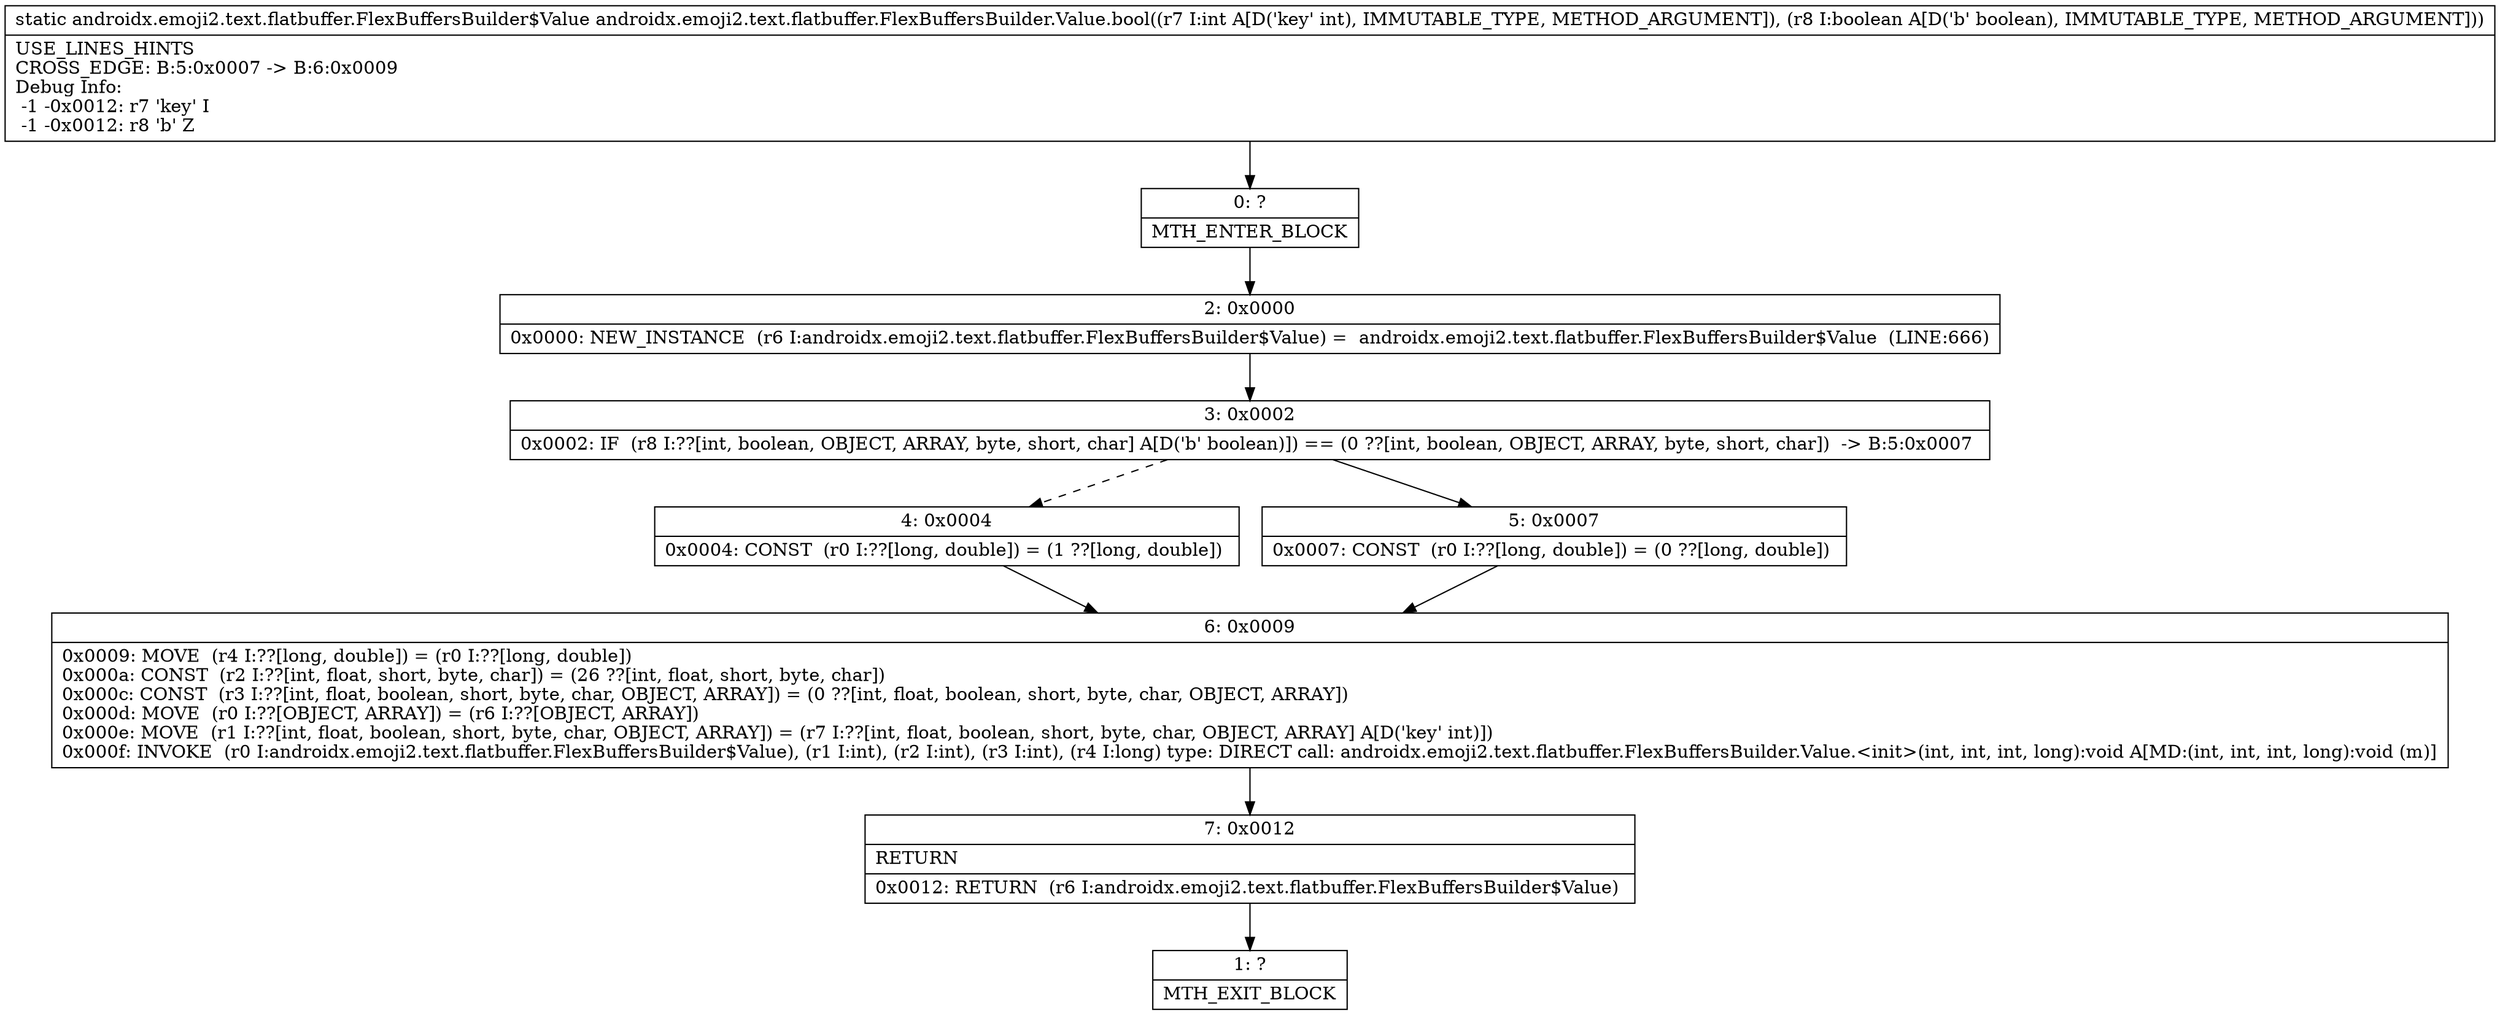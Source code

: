 digraph "CFG forandroidx.emoji2.text.flatbuffer.FlexBuffersBuilder.Value.bool(IZ)Landroidx\/emoji2\/text\/flatbuffer\/FlexBuffersBuilder$Value;" {
Node_0 [shape=record,label="{0\:\ ?|MTH_ENTER_BLOCK\l}"];
Node_2 [shape=record,label="{2\:\ 0x0000|0x0000: NEW_INSTANCE  (r6 I:androidx.emoji2.text.flatbuffer.FlexBuffersBuilder$Value) =  androidx.emoji2.text.flatbuffer.FlexBuffersBuilder$Value  (LINE:666)\l}"];
Node_3 [shape=record,label="{3\:\ 0x0002|0x0002: IF  (r8 I:??[int, boolean, OBJECT, ARRAY, byte, short, char] A[D('b' boolean)]) == (0 ??[int, boolean, OBJECT, ARRAY, byte, short, char])  \-\> B:5:0x0007 \l}"];
Node_4 [shape=record,label="{4\:\ 0x0004|0x0004: CONST  (r0 I:??[long, double]) = (1 ??[long, double]) \l}"];
Node_6 [shape=record,label="{6\:\ 0x0009|0x0009: MOVE  (r4 I:??[long, double]) = (r0 I:??[long, double]) \l0x000a: CONST  (r2 I:??[int, float, short, byte, char]) = (26 ??[int, float, short, byte, char]) \l0x000c: CONST  (r3 I:??[int, float, boolean, short, byte, char, OBJECT, ARRAY]) = (0 ??[int, float, boolean, short, byte, char, OBJECT, ARRAY]) \l0x000d: MOVE  (r0 I:??[OBJECT, ARRAY]) = (r6 I:??[OBJECT, ARRAY]) \l0x000e: MOVE  (r1 I:??[int, float, boolean, short, byte, char, OBJECT, ARRAY]) = (r7 I:??[int, float, boolean, short, byte, char, OBJECT, ARRAY] A[D('key' int)]) \l0x000f: INVOKE  (r0 I:androidx.emoji2.text.flatbuffer.FlexBuffersBuilder$Value), (r1 I:int), (r2 I:int), (r3 I:int), (r4 I:long) type: DIRECT call: androidx.emoji2.text.flatbuffer.FlexBuffersBuilder.Value.\<init\>(int, int, int, long):void A[MD:(int, int, int, long):void (m)]\l}"];
Node_7 [shape=record,label="{7\:\ 0x0012|RETURN\l|0x0012: RETURN  (r6 I:androidx.emoji2.text.flatbuffer.FlexBuffersBuilder$Value) \l}"];
Node_1 [shape=record,label="{1\:\ ?|MTH_EXIT_BLOCK\l}"];
Node_5 [shape=record,label="{5\:\ 0x0007|0x0007: CONST  (r0 I:??[long, double]) = (0 ??[long, double]) \l}"];
MethodNode[shape=record,label="{static androidx.emoji2.text.flatbuffer.FlexBuffersBuilder$Value androidx.emoji2.text.flatbuffer.FlexBuffersBuilder.Value.bool((r7 I:int A[D('key' int), IMMUTABLE_TYPE, METHOD_ARGUMENT]), (r8 I:boolean A[D('b' boolean), IMMUTABLE_TYPE, METHOD_ARGUMENT]))  | USE_LINES_HINTS\lCROSS_EDGE: B:5:0x0007 \-\> B:6:0x0009\lDebug Info:\l  \-1 \-0x0012: r7 'key' I\l  \-1 \-0x0012: r8 'b' Z\l}"];
MethodNode -> Node_0;Node_0 -> Node_2;
Node_2 -> Node_3;
Node_3 -> Node_4[style=dashed];
Node_3 -> Node_5;
Node_4 -> Node_6;
Node_6 -> Node_7;
Node_7 -> Node_1;
Node_5 -> Node_6;
}

